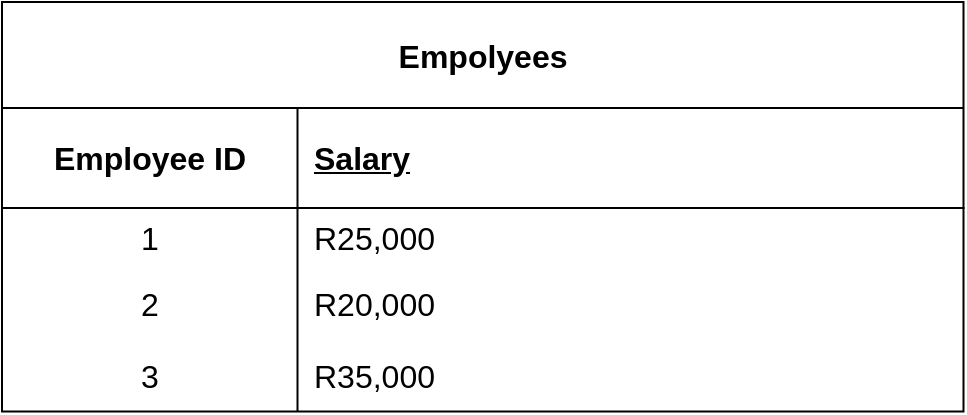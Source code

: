 <mxfile version="21.1.2" type="device">
  <diagram name="Page-1" id="gyeN8ukIsWOZI7fAGAKo">
    <mxGraphModel dx="1238" dy="616" grid="0" gridSize="10" guides="1" tooltips="1" connect="1" arrows="1" fold="1" page="0" pageScale="1" pageWidth="827" pageHeight="1169" math="0" shadow="0">
      <root>
        <mxCell id="0" />
        <mxCell id="1" parent="0" />
        <mxCell id="QJRab6NNNYrOf_oaULHa-11" value="Empolyees" style="shape=table;startSize=53;container=1;collapsible=1;childLayout=tableLayout;fixedRows=1;rowLines=0;fontStyle=1;align=center;resizeLast=1;html=1;fontSize=16;" vertex="1" parent="1">
          <mxGeometry x="-92" y="68" width="480.75" height="204.75" as="geometry" />
        </mxCell>
        <mxCell id="QJRab6NNNYrOf_oaULHa-12" value="" style="shape=tableRow;horizontal=0;startSize=0;swimlaneHead=0;swimlaneBody=0;fillColor=none;collapsible=0;dropTarget=0;points=[[0,0.5],[1,0.5]];portConstraint=eastwest;top=0;left=0;right=0;bottom=1;fontSize=16;" vertex="1" parent="QJRab6NNNYrOf_oaULHa-11">
          <mxGeometry y="53" width="480.75" height="50" as="geometry" />
        </mxCell>
        <mxCell id="QJRab6NNNYrOf_oaULHa-13" value="Employee ID" style="shape=partialRectangle;connectable=0;fillColor=none;top=0;left=0;bottom=0;right=0;fontStyle=1;overflow=hidden;whiteSpace=wrap;html=1;fontSize=16;" vertex="1" parent="QJRab6NNNYrOf_oaULHa-12">
          <mxGeometry width="147.75" height="50" as="geometry">
            <mxRectangle width="147.75" height="50" as="alternateBounds" />
          </mxGeometry>
        </mxCell>
        <mxCell id="QJRab6NNNYrOf_oaULHa-14" value="Salary" style="shape=partialRectangle;connectable=0;fillColor=none;top=0;left=0;bottom=0;right=0;align=left;spacingLeft=6;fontStyle=5;overflow=hidden;whiteSpace=wrap;html=1;fontSize=16;" vertex="1" parent="QJRab6NNNYrOf_oaULHa-12">
          <mxGeometry x="147.75" width="333" height="50" as="geometry">
            <mxRectangle width="333" height="50" as="alternateBounds" />
          </mxGeometry>
        </mxCell>
        <mxCell id="QJRab6NNNYrOf_oaULHa-15" value="" style="shape=tableRow;horizontal=0;startSize=0;swimlaneHead=0;swimlaneBody=0;fillColor=none;collapsible=0;dropTarget=0;points=[[0,0.5],[1,0.5]];portConstraint=eastwest;top=0;left=0;right=0;bottom=0;fontSize=16;" vertex="1" parent="QJRab6NNNYrOf_oaULHa-11">
          <mxGeometry y="103" width="480.75" height="30" as="geometry" />
        </mxCell>
        <mxCell id="QJRab6NNNYrOf_oaULHa-16" value="1" style="shape=partialRectangle;connectable=0;fillColor=none;top=0;left=0;bottom=0;right=0;editable=1;overflow=hidden;whiteSpace=wrap;html=1;fontSize=16;" vertex="1" parent="QJRab6NNNYrOf_oaULHa-15">
          <mxGeometry width="147.75" height="30" as="geometry">
            <mxRectangle width="147.75" height="30" as="alternateBounds" />
          </mxGeometry>
        </mxCell>
        <mxCell id="QJRab6NNNYrOf_oaULHa-17" value="R25,000" style="shape=partialRectangle;connectable=0;fillColor=none;top=0;left=0;bottom=0;right=0;align=left;spacingLeft=6;overflow=hidden;whiteSpace=wrap;html=1;fontSize=16;" vertex="1" parent="QJRab6NNNYrOf_oaULHa-15">
          <mxGeometry x="147.75" width="333" height="30" as="geometry">
            <mxRectangle width="333" height="30" as="alternateBounds" />
          </mxGeometry>
        </mxCell>
        <mxCell id="QJRab6NNNYrOf_oaULHa-18" value="" style="shape=tableRow;horizontal=0;startSize=0;swimlaneHead=0;swimlaneBody=0;fillColor=none;collapsible=0;dropTarget=0;points=[[0,0.5],[1,0.5]];portConstraint=eastwest;top=0;left=0;right=0;bottom=0;fontSize=16;" vertex="1" parent="QJRab6NNNYrOf_oaULHa-11">
          <mxGeometry y="133" width="480.75" height="35" as="geometry" />
        </mxCell>
        <mxCell id="QJRab6NNNYrOf_oaULHa-19" value="2" style="shape=partialRectangle;connectable=0;fillColor=none;top=0;left=0;bottom=0;right=0;editable=1;overflow=hidden;whiteSpace=wrap;html=1;fontSize=16;" vertex="1" parent="QJRab6NNNYrOf_oaULHa-18">
          <mxGeometry width="147.75" height="35" as="geometry">
            <mxRectangle width="147.75" height="35" as="alternateBounds" />
          </mxGeometry>
        </mxCell>
        <mxCell id="QJRab6NNNYrOf_oaULHa-20" value="R20,000" style="shape=partialRectangle;connectable=0;fillColor=none;top=0;left=0;bottom=0;right=0;align=left;spacingLeft=6;overflow=hidden;whiteSpace=wrap;html=1;fontSize=16;" vertex="1" parent="QJRab6NNNYrOf_oaULHa-18">
          <mxGeometry x="147.75" width="333" height="35" as="geometry">
            <mxRectangle width="333" height="35" as="alternateBounds" />
          </mxGeometry>
        </mxCell>
        <mxCell id="QJRab6NNNYrOf_oaULHa-21" value="" style="shape=tableRow;horizontal=0;startSize=0;swimlaneHead=0;swimlaneBody=0;fillColor=none;collapsible=0;dropTarget=0;points=[[0,0.5],[1,0.5]];portConstraint=eastwest;top=0;left=0;right=0;bottom=0;fontSize=16;" vertex="1" parent="QJRab6NNNYrOf_oaULHa-11">
          <mxGeometry y="168" width="480.75" height="37" as="geometry" />
        </mxCell>
        <mxCell id="QJRab6NNNYrOf_oaULHa-22" value="3" style="shape=partialRectangle;connectable=0;fillColor=none;top=0;left=0;bottom=0;right=0;editable=1;overflow=hidden;whiteSpace=wrap;html=1;fontSize=16;" vertex="1" parent="QJRab6NNNYrOf_oaULHa-21">
          <mxGeometry width="147.75" height="37" as="geometry">
            <mxRectangle width="147.75" height="37" as="alternateBounds" />
          </mxGeometry>
        </mxCell>
        <mxCell id="QJRab6NNNYrOf_oaULHa-23" value="R35,000" style="shape=partialRectangle;connectable=0;fillColor=none;top=0;left=0;bottom=0;right=0;align=left;spacingLeft=6;overflow=hidden;whiteSpace=wrap;html=1;fontSize=16;" vertex="1" parent="QJRab6NNNYrOf_oaULHa-21">
          <mxGeometry x="147.75" width="333" height="37" as="geometry">
            <mxRectangle width="333" height="37" as="alternateBounds" />
          </mxGeometry>
        </mxCell>
      </root>
    </mxGraphModel>
  </diagram>
</mxfile>
